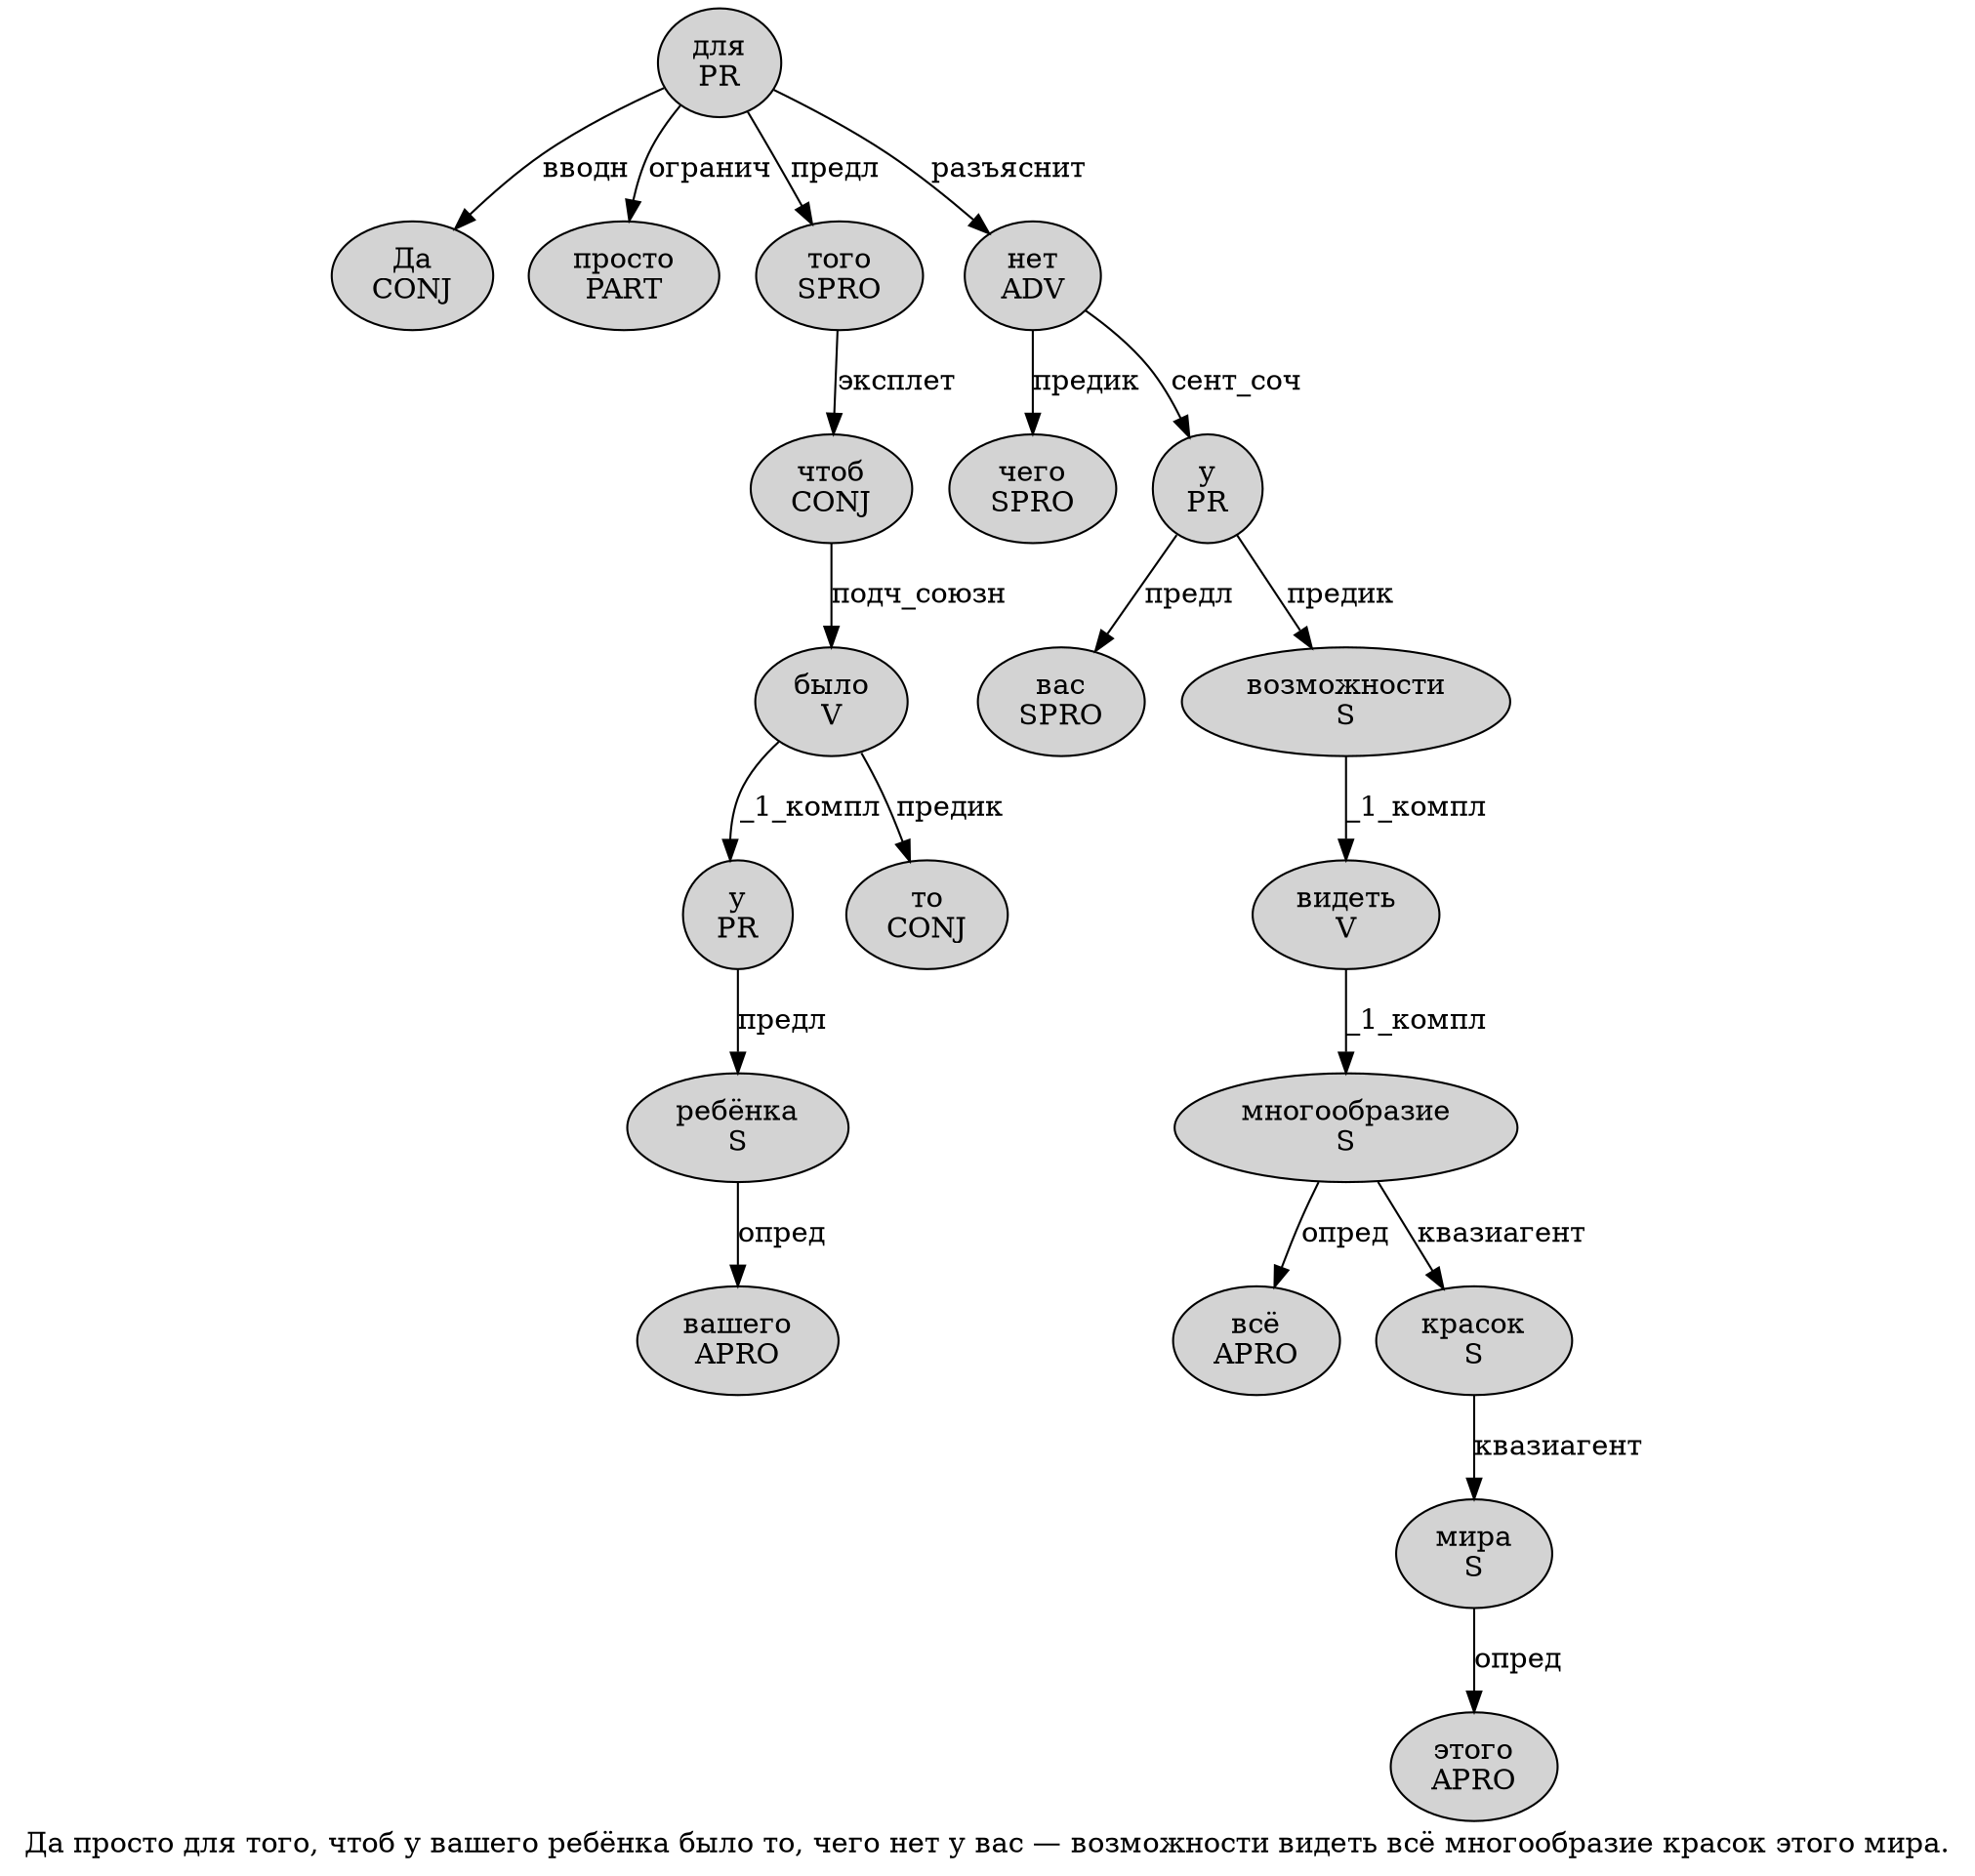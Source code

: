 digraph SENTENCE_1295 {
	graph [label="Да просто для того, чтоб у вашего ребёнка было то, чего нет у вас — возможности видеть всё многообразие красок этого мира."]
	node [style=filled]
		0 [label="Да
CONJ" color="" fillcolor=lightgray penwidth=1 shape=ellipse]
		1 [label="просто
PART" color="" fillcolor=lightgray penwidth=1 shape=ellipse]
		2 [label="для
PR" color="" fillcolor=lightgray penwidth=1 shape=ellipse]
		3 [label="того
SPRO" color="" fillcolor=lightgray penwidth=1 shape=ellipse]
		5 [label="чтоб
CONJ" color="" fillcolor=lightgray penwidth=1 shape=ellipse]
		6 [label="у
PR" color="" fillcolor=lightgray penwidth=1 shape=ellipse]
		7 [label="вашего
APRO" color="" fillcolor=lightgray penwidth=1 shape=ellipse]
		8 [label="ребёнка
S" color="" fillcolor=lightgray penwidth=1 shape=ellipse]
		9 [label="было
V" color="" fillcolor=lightgray penwidth=1 shape=ellipse]
		10 [label="то
CONJ" color="" fillcolor=lightgray penwidth=1 shape=ellipse]
		12 [label="чего
SPRO" color="" fillcolor=lightgray penwidth=1 shape=ellipse]
		13 [label="нет
ADV" color="" fillcolor=lightgray penwidth=1 shape=ellipse]
		14 [label="у
PR" color="" fillcolor=lightgray penwidth=1 shape=ellipse]
		15 [label="вас
SPRO" color="" fillcolor=lightgray penwidth=1 shape=ellipse]
		17 [label="возможности
S" color="" fillcolor=lightgray penwidth=1 shape=ellipse]
		18 [label="видеть
V" color="" fillcolor=lightgray penwidth=1 shape=ellipse]
		19 [label="всё
APRO" color="" fillcolor=lightgray penwidth=1 shape=ellipse]
		20 [label="многообразие
S" color="" fillcolor=lightgray penwidth=1 shape=ellipse]
		21 [label="красок
S" color="" fillcolor=lightgray penwidth=1 shape=ellipse]
		22 [label="этого
APRO" color="" fillcolor=lightgray penwidth=1 shape=ellipse]
		23 [label="мира
S" color="" fillcolor=lightgray penwidth=1 shape=ellipse]
			9 -> 6 [label="_1_компл"]
			9 -> 10 [label="предик"]
			20 -> 19 [label="опред"]
			20 -> 21 [label="квазиагент"]
			21 -> 23 [label="квазиагент"]
			2 -> 0 [label="вводн"]
			2 -> 1 [label="огранич"]
			2 -> 3 [label="предл"]
			2 -> 13 [label="разъяснит"]
			17 -> 18 [label="_1_компл"]
			13 -> 12 [label="предик"]
			13 -> 14 [label="сент_соч"]
			14 -> 15 [label="предл"]
			14 -> 17 [label="предик"]
			23 -> 22 [label="опред"]
			3 -> 5 [label="эксплет"]
			8 -> 7 [label="опред"]
			6 -> 8 [label="предл"]
			5 -> 9 [label="подч_союзн"]
			18 -> 20 [label="_1_компл"]
}